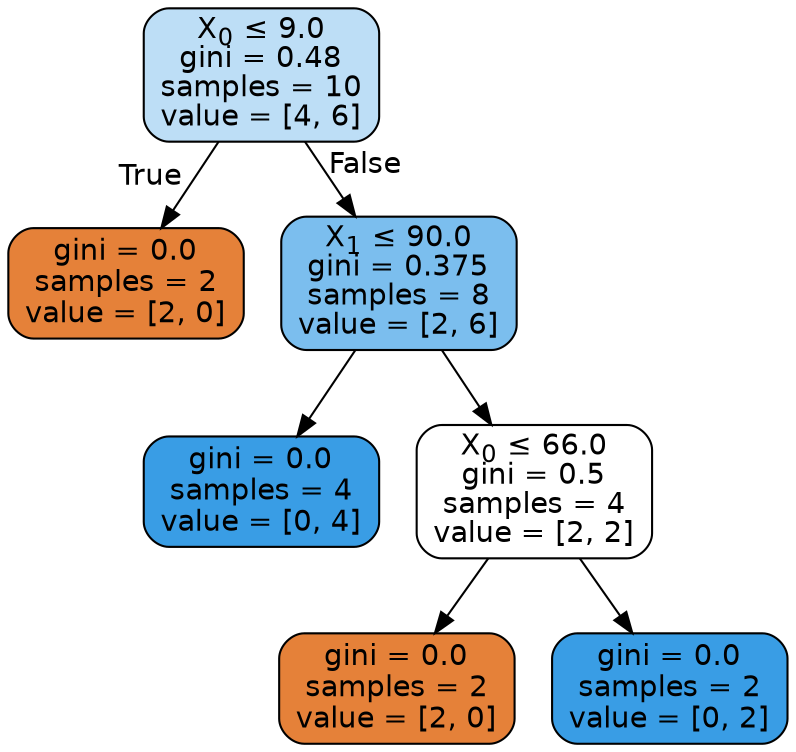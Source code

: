 digraph Tree {
node [shape=box, style="filled, rounded", color="black", fontname="helvetica"] ;
edge [fontname="helvetica"] ;
0 [label=<X<SUB>0</SUB> &le; 9.0<br/>gini = 0.48<br/>samples = 10<br/>value = [4, 6]>, fillcolor="#bddef6"] ;
1 [label=<gini = 0.0<br/>samples = 2<br/>value = [2, 0]>, fillcolor="#e58139"] ;
0 -> 1 [labeldistance=2.5, labelangle=45, headlabel="True"] ;
2 [label=<X<SUB>1</SUB> &le; 90.0<br/>gini = 0.375<br/>samples = 8<br/>value = [2, 6]>, fillcolor="#7bbeee"] ;
0 -> 2 [labeldistance=2.5, labelangle=-45, headlabel="False"] ;
3 [label=<gini = 0.0<br/>samples = 4<br/>value = [0, 4]>, fillcolor="#399de5"] ;
2 -> 3 ;
4 [label=<X<SUB>0</SUB> &le; 66.0<br/>gini = 0.5<br/>samples = 4<br/>value = [2, 2]>, fillcolor="#ffffff"] ;
2 -> 4 ;
5 [label=<gini = 0.0<br/>samples = 2<br/>value = [2, 0]>, fillcolor="#e58139"] ;
4 -> 5 ;
6 [label=<gini = 0.0<br/>samples = 2<br/>value = [0, 2]>, fillcolor="#399de5"] ;
4 -> 6 ;
}
